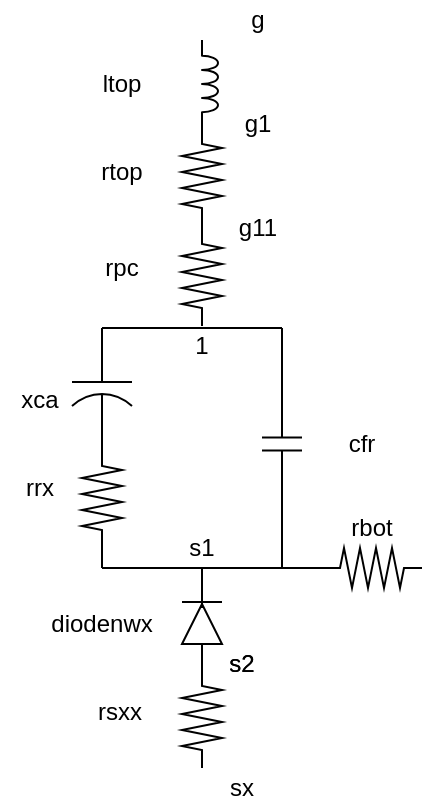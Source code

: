 <mxfile version="13.8.0" type="github">
  <diagram name="Page-1" id="7e0a89b8-554c-2b80-1dc8-d5c74ca68de4">
    <mxGraphModel dx="1422" dy="773" grid="1" gridSize="10" guides="1" tooltips="1" connect="1" arrows="1" fold="1" page="1" pageScale="1" pageWidth="1100" pageHeight="850" background="#ffffff" math="0" shadow="0">
      <root>
        <mxCell id="0" />
        <mxCell id="1" parent="0" />
        <mxCell id="HSwZlzBFupFeI6kAhJLA-1" value="" style="pointerEvents=1;verticalLabelPosition=bottom;shadow=0;dashed=0;align=center;html=1;verticalAlign=top;shape=mxgraph.electrical.resistors.resistor_2;direction=south;" vertex="1" parent="1">
          <mxGeometry x="171" y="274" width="20" height="50" as="geometry" />
        </mxCell>
        <mxCell id="HSwZlzBFupFeI6kAhJLA-4" value="" style="pointerEvents=1;verticalLabelPosition=bottom;shadow=0;dashed=0;align=center;html=1;verticalAlign=top;shape=mxgraph.electrical.inductors.inductor_3;direction=south;" vertex="1" parent="1">
          <mxGeometry x="231" y="70" width="8" height="44" as="geometry" />
        </mxCell>
        <mxCell id="HSwZlzBFupFeI6kAhJLA-5" value="" style="pointerEvents=1;verticalLabelPosition=bottom;shadow=0;dashed=0;align=center;html=1;verticalAlign=top;shape=mxgraph.electrical.resistors.resistor_2;direction=south;textDirection=ltr;" vertex="1" parent="1">
          <mxGeometry x="221" y="113" width="20" height="50" as="geometry" />
        </mxCell>
        <mxCell id="HSwZlzBFupFeI6kAhJLA-6" value="" style="pointerEvents=1;verticalLabelPosition=bottom;shadow=0;dashed=0;align=center;html=1;verticalAlign=top;shape=mxgraph.electrical.capacitors.capacitor_2;direction=south;" vertex="1" parent="1">
          <mxGeometry x="166" y="214" width="30" height="60" as="geometry" />
        </mxCell>
        <mxCell id="HSwZlzBFupFeI6kAhJLA-7" value="" style="pointerEvents=1;verticalLabelPosition=bottom;shadow=0;dashed=0;align=center;html=1;verticalAlign=top;shape=mxgraph.electrical.resistors.resistor_2;direction=south;" vertex="1" parent="1">
          <mxGeometry x="221" y="163" width="20" height="50" as="geometry" />
        </mxCell>
        <mxCell id="HSwZlzBFupFeI6kAhJLA-8" value="" style="pointerEvents=1;verticalLabelPosition=bottom;shadow=0;dashed=0;align=center;html=1;verticalAlign=top;shape=mxgraph.electrical.capacitors.capacitor_1;direction=south;" vertex="1" parent="1">
          <mxGeometry x="261" y="240" width="20" height="64" as="geometry" />
        </mxCell>
        <mxCell id="HSwZlzBFupFeI6kAhJLA-9" value="" style="triangle;whiteSpace=wrap;html=1;direction=north;" vertex="1" parent="1">
          <mxGeometry x="221" y="352" width="20" height="20" as="geometry" />
        </mxCell>
        <mxCell id="HSwZlzBFupFeI6kAhJLA-10" value="" style="endArrow=none;html=1;" edge="1" parent="1">
          <mxGeometry width="50" height="50" relative="1" as="geometry">
            <mxPoint x="221" y="351" as="sourcePoint" />
            <mxPoint x="241" y="351" as="targetPoint" />
          </mxGeometry>
        </mxCell>
        <mxCell id="HSwZlzBFupFeI6kAhJLA-11" value="" style="pointerEvents=1;verticalLabelPosition=bottom;shadow=0;dashed=0;align=center;html=1;verticalAlign=top;shape=mxgraph.electrical.resistors.resistor_2;direction=south;" vertex="1" parent="1">
          <mxGeometry x="221" y="384" width="20" height="50" as="geometry" />
        </mxCell>
        <mxCell id="HSwZlzBFupFeI6kAhJLA-12" value="" style="endArrow=none;html=1;exitX=0;exitY=0.5;exitDx=0;exitDy=0;exitPerimeter=0;" edge="1" parent="1" source="HSwZlzBFupFeI6kAhJLA-6">
          <mxGeometry width="50" height="50" relative="1" as="geometry">
            <mxPoint x="171" y="194" as="sourcePoint" />
            <mxPoint x="271" y="214" as="targetPoint" />
          </mxGeometry>
        </mxCell>
        <mxCell id="HSwZlzBFupFeI6kAhJLA-13" value="" style="endArrow=none;html=1;entryX=0;entryY=0.5;entryDx=0;entryDy=0;entryPerimeter=0;" edge="1" parent="1" target="HSwZlzBFupFeI6kAhJLA-8">
          <mxGeometry width="50" height="50" relative="1" as="geometry">
            <mxPoint x="271" y="214" as="sourcePoint" />
            <mxPoint x="221" y="144" as="targetPoint" />
          </mxGeometry>
        </mxCell>
        <mxCell id="HSwZlzBFupFeI6kAhJLA-14" value="" style="endArrow=none;html=1;" edge="1" parent="1">
          <mxGeometry width="50" height="50" relative="1" as="geometry">
            <mxPoint x="181" y="334" as="sourcePoint" />
            <mxPoint x="271" y="334" as="targetPoint" />
          </mxGeometry>
        </mxCell>
        <mxCell id="HSwZlzBFupFeI6kAhJLA-15" value="" style="endArrow=none;html=1;exitX=1;exitY=0.5;exitDx=0;exitDy=0;exitPerimeter=0;" edge="1" parent="1" source="HSwZlzBFupFeI6kAhJLA-1">
          <mxGeometry width="50" height="50" relative="1" as="geometry">
            <mxPoint x="171" y="194" as="sourcePoint" />
            <mxPoint x="181" y="334" as="targetPoint" />
          </mxGeometry>
        </mxCell>
        <mxCell id="HSwZlzBFupFeI6kAhJLA-16" value="" style="endArrow=none;html=1;exitX=1;exitY=0.5;exitDx=0;exitDy=0;exitPerimeter=0;" edge="1" parent="1" source="HSwZlzBFupFeI6kAhJLA-8">
          <mxGeometry width="50" height="50" relative="1" as="geometry">
            <mxPoint x="171" y="194" as="sourcePoint" />
            <mxPoint x="271" y="334" as="targetPoint" />
          </mxGeometry>
        </mxCell>
        <mxCell id="HSwZlzBFupFeI6kAhJLA-17" value="" style="endArrow=none;html=1;" edge="1" parent="1">
          <mxGeometry width="50" height="50" relative="1" as="geometry">
            <mxPoint x="231" y="334" as="sourcePoint" />
            <mxPoint x="231" y="354" as="targetPoint" />
          </mxGeometry>
        </mxCell>
        <mxCell id="HSwZlzBFupFeI6kAhJLA-19" value="ltop" style="text;html=1;strokeColor=none;fillColor=none;align=center;verticalAlign=middle;whiteSpace=wrap;rounded=0;" vertex="1" parent="1">
          <mxGeometry x="171" y="82" width="40" height="20" as="geometry" />
        </mxCell>
        <mxCell id="HSwZlzBFupFeI6kAhJLA-20" value="rtop" style="text;html=1;strokeColor=none;fillColor=none;align=center;verticalAlign=middle;whiteSpace=wrap;rounded=0;" vertex="1" parent="1">
          <mxGeometry x="171" y="126" width="40" height="20" as="geometry" />
        </mxCell>
        <mxCell id="HSwZlzBFupFeI6kAhJLA-21" value="rpc" style="text;html=1;strokeColor=none;fillColor=none;align=center;verticalAlign=middle;whiteSpace=wrap;rounded=0;" vertex="1" parent="1">
          <mxGeometry x="171" y="174" width="40" height="20" as="geometry" />
        </mxCell>
        <mxCell id="HSwZlzBFupFeI6kAhJLA-22" value="xca" style="text;html=1;strokeColor=none;fillColor=none;align=center;verticalAlign=middle;whiteSpace=wrap;rounded=0;" vertex="1" parent="1">
          <mxGeometry x="130" y="240" width="40" height="20" as="geometry" />
        </mxCell>
        <mxCell id="HSwZlzBFupFeI6kAhJLA-23" value="rrx" style="text;html=1;strokeColor=none;fillColor=none;align=center;verticalAlign=middle;whiteSpace=wrap;rounded=0;" vertex="1" parent="1">
          <mxGeometry x="130" y="284" width="40" height="20" as="geometry" />
        </mxCell>
        <mxCell id="HSwZlzBFupFeI6kAhJLA-24" value="cfr" style="text;html=1;strokeColor=none;fillColor=none;align=center;verticalAlign=middle;whiteSpace=wrap;rounded=0;" vertex="1" parent="1">
          <mxGeometry x="291" y="262" width="40" height="20" as="geometry" />
        </mxCell>
        <mxCell id="HSwZlzBFupFeI6kAhJLA-27" value="" style="pointerEvents=1;verticalLabelPosition=bottom;shadow=0;dashed=0;align=center;html=1;verticalAlign=top;shape=mxgraph.electrical.resistors.resistor_2;direction=west;" vertex="1" parent="1">
          <mxGeometry x="291" y="324" width="50" height="20" as="geometry" />
        </mxCell>
        <mxCell id="HSwZlzBFupFeI6kAhJLA-28" value="rbot" style="text;html=1;strokeColor=none;fillColor=none;align=center;verticalAlign=middle;whiteSpace=wrap;rounded=0;" vertex="1" parent="1">
          <mxGeometry x="296" y="304" width="40" height="20" as="geometry" />
        </mxCell>
        <mxCell id="HSwZlzBFupFeI6kAhJLA-29" value="" style="endArrow=none;html=1;entryX=0;entryY=0.5;entryDx=0;entryDy=0;entryPerimeter=0;exitX=0;exitY=0.5;exitDx=0;exitDy=0;" edge="1" parent="1" source="HSwZlzBFupFeI6kAhJLA-9" target="HSwZlzBFupFeI6kAhJLA-11">
          <mxGeometry width="50" height="50" relative="1" as="geometry">
            <mxPoint x="141" y="424" as="sourcePoint" />
            <mxPoint x="191" y="374" as="targetPoint" />
          </mxGeometry>
        </mxCell>
        <mxCell id="HSwZlzBFupFeI6kAhJLA-30" value="" style="endArrow=none;html=1;" edge="1" parent="1">
          <mxGeometry width="50" height="50" relative="1" as="geometry">
            <mxPoint x="271" y="334" as="sourcePoint" />
            <mxPoint x="291" y="334" as="targetPoint" />
          </mxGeometry>
        </mxCell>
        <mxCell id="HSwZlzBFupFeI6kAhJLA-35" value="diodenwx" style="text;html=1;strokeColor=none;fillColor=none;align=center;verticalAlign=middle;whiteSpace=wrap;rounded=0;" vertex="1" parent="1">
          <mxGeometry x="161" y="352" width="40" height="20" as="geometry" />
        </mxCell>
        <mxCell id="HSwZlzBFupFeI6kAhJLA-36" value="rsxx" style="text;html=1;strokeColor=none;fillColor=none;align=center;verticalAlign=middle;whiteSpace=wrap;rounded=0;" vertex="1" parent="1">
          <mxGeometry x="170" y="396" width="40" height="20" as="geometry" />
        </mxCell>
        <mxCell id="HSwZlzBFupFeI6kAhJLA-40" value="g" style="text;html=1;strokeColor=none;fillColor=none;align=center;verticalAlign=middle;whiteSpace=wrap;rounded=0;" vertex="1" parent="1">
          <mxGeometry x="239" y="50" width="40" height="20" as="geometry" />
        </mxCell>
        <mxCell id="HSwZlzBFupFeI6kAhJLA-41" value="g1" style="text;html=1;strokeColor=none;fillColor=none;align=center;verticalAlign=middle;whiteSpace=wrap;rounded=0;" vertex="1" parent="1">
          <mxGeometry x="239" y="102" width="40" height="20" as="geometry" />
        </mxCell>
        <mxCell id="HSwZlzBFupFeI6kAhJLA-42" value="g11" style="text;html=1;strokeColor=none;fillColor=none;align=center;verticalAlign=middle;whiteSpace=wrap;rounded=0;" vertex="1" parent="1">
          <mxGeometry x="239" y="154" width="40" height="20" as="geometry" />
        </mxCell>
        <mxCell id="HSwZlzBFupFeI6kAhJLA-43" value="s1" style="text;html=1;strokeColor=none;fillColor=none;align=center;verticalAlign=middle;whiteSpace=wrap;rounded=0;" vertex="1" parent="1">
          <mxGeometry x="211" y="314" width="40" height="20" as="geometry" />
        </mxCell>
        <mxCell id="HSwZlzBFupFeI6kAhJLA-44" value="1" style="text;html=1;strokeColor=none;fillColor=none;align=center;verticalAlign=middle;whiteSpace=wrap;rounded=0;" vertex="1" parent="1">
          <mxGeometry x="211" y="213" width="40" height="20" as="geometry" />
        </mxCell>
        <mxCell id="HSwZlzBFupFeI6kAhJLA-45" value="s2" style="text;html=1;strokeColor=none;fillColor=none;align=center;verticalAlign=middle;whiteSpace=wrap;rounded=0;" vertex="1" parent="1">
          <mxGeometry x="231" y="372" width="40" height="20" as="geometry" />
        </mxCell>
        <mxCell id="HSwZlzBFupFeI6kAhJLA-46" value="s2" style="text;html=1;strokeColor=none;fillColor=none;align=center;verticalAlign=middle;whiteSpace=wrap;rounded=0;" vertex="1" parent="1">
          <mxGeometry x="231" y="372" width="40" height="20" as="geometry" />
        </mxCell>
        <mxCell id="HSwZlzBFupFeI6kAhJLA-47" value="sx" style="text;html=1;strokeColor=none;fillColor=none;align=center;verticalAlign=middle;whiteSpace=wrap;rounded=0;" vertex="1" parent="1">
          <mxGeometry x="231" y="434" width="40" height="20" as="geometry" />
        </mxCell>
      </root>
    </mxGraphModel>
  </diagram>
</mxfile>
